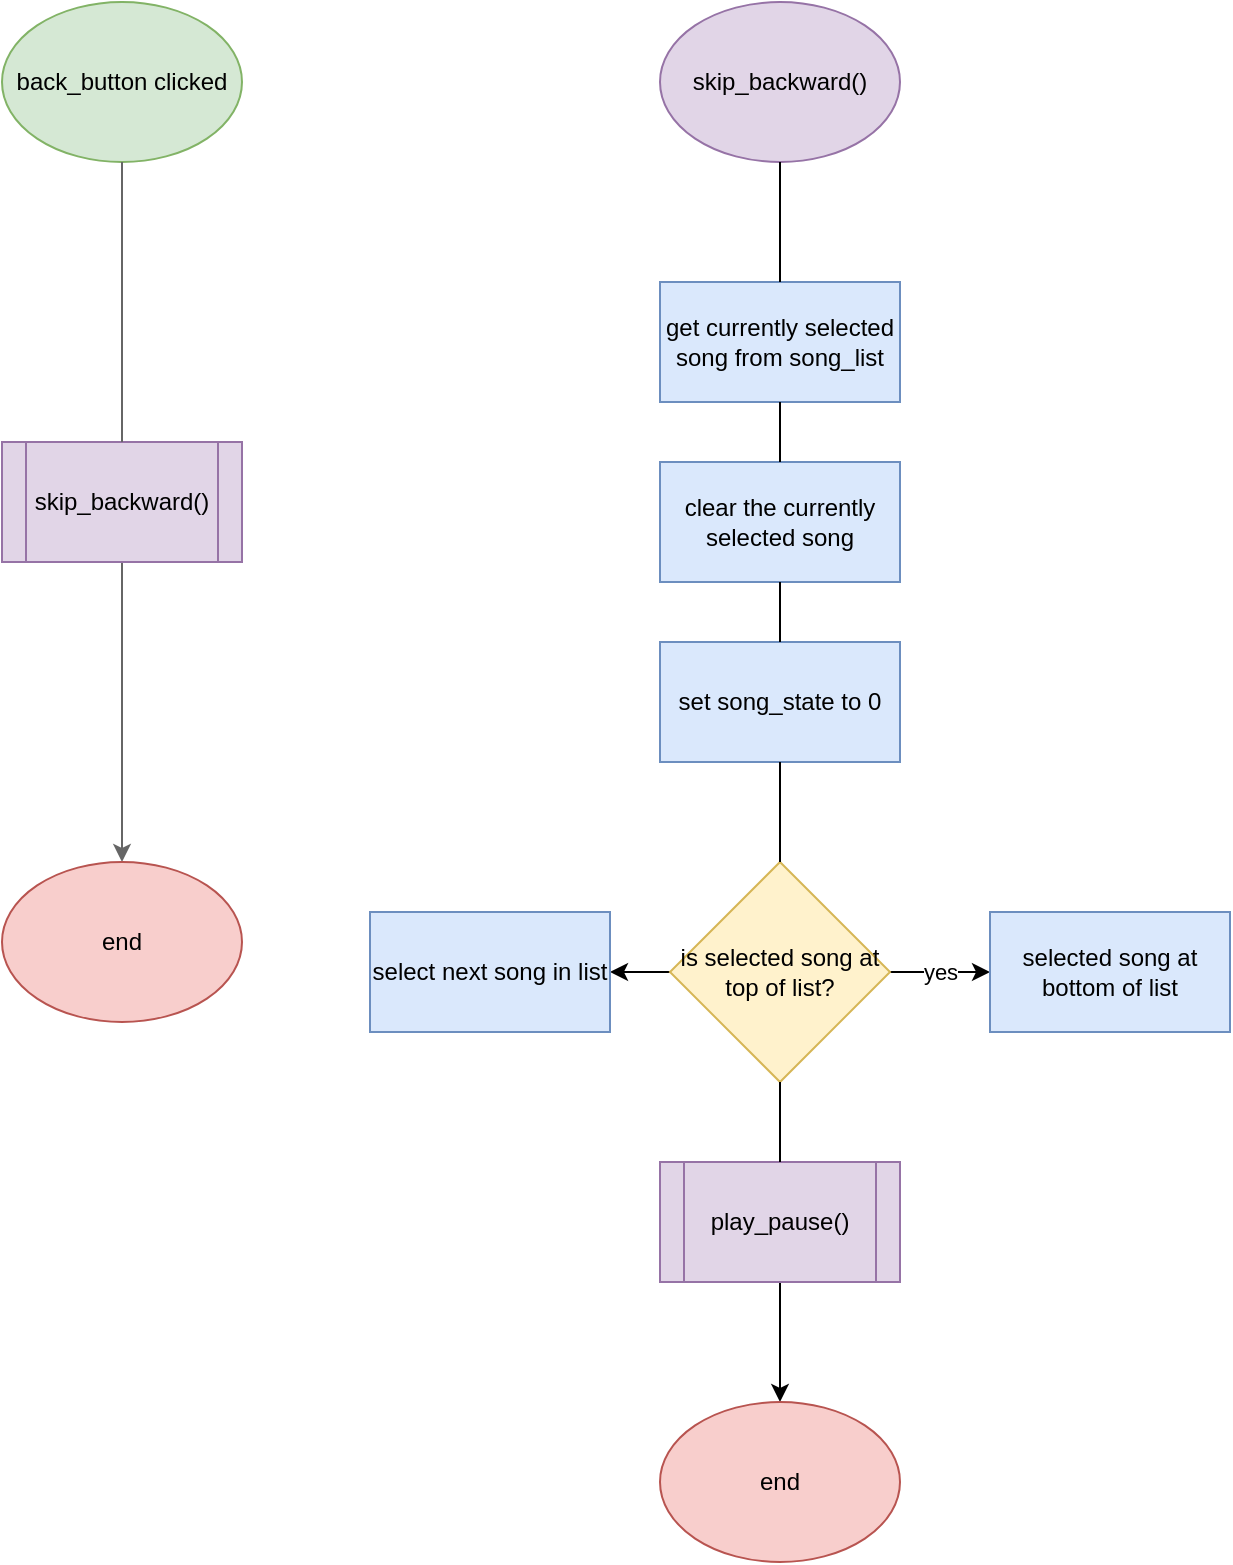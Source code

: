 <mxfile version="15.8.7" type="device"><diagram id="Xpgq0y_sssDwVXOgzy_S" name="Page-1"><mxGraphModel dx="1122" dy="857" grid="1" gridSize="10" guides="1" tooltips="1" connect="1" arrows="1" fold="1" page="1" pageScale="1" pageWidth="850" pageHeight="1100" math="0" shadow="0"><root><mxCell id="0"/><mxCell id="1" parent="0"/><mxCell id="Q9m71ry6QSolzqUdDxkN-3" style="edgeStyle=orthogonalEdgeStyle;rounded=0;orthogonalLoop=1;jettySize=auto;html=1;exitX=0.5;exitY=1;exitDx=0;exitDy=0;entryX=0.5;entryY=0;entryDx=0;entryDy=0;fillColor=#f5f5f5;strokeColor=#666666;startArrow=none;" edge="1" parent="1" source="Q9m71ry6QSolzqUdDxkN-4" target="Q9m71ry6QSolzqUdDxkN-2"><mxGeometry relative="1" as="geometry"/></mxCell><mxCell id="Q9m71ry6QSolzqUdDxkN-1" value="back_button clicked" style="ellipse;whiteSpace=wrap;html=1;fillColor=#d5e8d4;strokeColor=#82b366;" vertex="1" parent="1"><mxGeometry x="60" y="90" width="120" height="80" as="geometry"/></mxCell><mxCell id="Q9m71ry6QSolzqUdDxkN-2" value="end" style="ellipse;whiteSpace=wrap;html=1;fillColor=#f8cecc;strokeColor=#b85450;" vertex="1" parent="1"><mxGeometry x="60" y="520" width="120" height="80" as="geometry"/></mxCell><mxCell id="Q9m71ry6QSolzqUdDxkN-4" value="skip_backward()" style="shape=process;whiteSpace=wrap;html=1;backgroundOutline=1;fillColor=#e1d5e7;strokeColor=#9673a6;" vertex="1" parent="1"><mxGeometry x="60" y="310" width="120" height="60" as="geometry"/></mxCell><mxCell id="Q9m71ry6QSolzqUdDxkN-5" value="" style="edgeStyle=orthogonalEdgeStyle;rounded=0;orthogonalLoop=1;jettySize=auto;html=1;exitX=0.5;exitY=1;exitDx=0;exitDy=0;entryX=0.5;entryY=0;entryDx=0;entryDy=0;fillColor=#f5f5f5;strokeColor=#666666;endArrow=none;" edge="1" parent="1" source="Q9m71ry6QSolzqUdDxkN-1" target="Q9m71ry6QSolzqUdDxkN-4"><mxGeometry relative="1" as="geometry"><mxPoint x="120" y="170" as="sourcePoint"/><mxPoint x="120" y="520" as="targetPoint"/></mxGeometry></mxCell><mxCell id="Q9m71ry6QSolzqUdDxkN-9" style="edgeStyle=orthogonalEdgeStyle;rounded=0;orthogonalLoop=1;jettySize=auto;html=1;exitX=0.5;exitY=1;exitDx=0;exitDy=0;startArrow=none;" edge="1" parent="1" source="Q9m71ry6QSolzqUdDxkN-15" target="Q9m71ry6QSolzqUdDxkN-8"><mxGeometry relative="1" as="geometry"/></mxCell><mxCell id="Q9m71ry6QSolzqUdDxkN-6" value="skip_backward()" style="ellipse;whiteSpace=wrap;html=1;fillColor=#e1d5e7;strokeColor=#9673a6;" vertex="1" parent="1"><mxGeometry x="389" y="90" width="120" height="80" as="geometry"/></mxCell><mxCell id="Q9m71ry6QSolzqUdDxkN-8" value="end" style="ellipse;whiteSpace=wrap;html=1;fillColor=#f8cecc;strokeColor=#b85450;" vertex="1" parent="1"><mxGeometry x="389" y="790" width="120" height="80" as="geometry"/></mxCell><mxCell id="Q9m71ry6QSolzqUdDxkN-7" value="get currently selected song from song_list" style="rounded=0;whiteSpace=wrap;html=1;fillColor=#dae8fc;strokeColor=#6c8ebf;" vertex="1" parent="1"><mxGeometry x="389" y="230" width="120" height="60" as="geometry"/></mxCell><mxCell id="Q9m71ry6QSolzqUdDxkN-10" value="" style="edgeStyle=orthogonalEdgeStyle;rounded=0;orthogonalLoop=1;jettySize=auto;html=1;exitX=0.5;exitY=1;exitDx=0;exitDy=0;endArrow=none;" edge="1" parent="1" source="Q9m71ry6QSolzqUdDxkN-6" target="Q9m71ry6QSolzqUdDxkN-7"><mxGeometry relative="1" as="geometry"><mxPoint x="449" y="170" as="sourcePoint"/><mxPoint x="449" y="600" as="targetPoint"/></mxGeometry></mxCell><mxCell id="Q9m71ry6QSolzqUdDxkN-11" value="clear the currently selected song" style="rounded=0;whiteSpace=wrap;html=1;fillColor=#dae8fc;strokeColor=#6c8ebf;" vertex="1" parent="1"><mxGeometry x="389" y="320" width="120" height="60" as="geometry"/></mxCell><mxCell id="Q9m71ry6QSolzqUdDxkN-12" value="" style="edgeStyle=orthogonalEdgeStyle;rounded=0;orthogonalLoop=1;jettySize=auto;html=1;exitX=0.5;exitY=1;exitDx=0;exitDy=0;startArrow=none;endArrow=none;" edge="1" parent="1" source="Q9m71ry6QSolzqUdDxkN-7" target="Q9m71ry6QSolzqUdDxkN-11"><mxGeometry relative="1" as="geometry"><mxPoint x="449" y="290" as="sourcePoint"/><mxPoint x="449" y="600" as="targetPoint"/></mxGeometry></mxCell><mxCell id="Q9m71ry6QSolzqUdDxkN-13" value="set song_state to 0" style="rounded=0;whiteSpace=wrap;html=1;fillColor=#dae8fc;strokeColor=#6c8ebf;" vertex="1" parent="1"><mxGeometry x="389" y="410" width="120" height="60" as="geometry"/></mxCell><mxCell id="Q9m71ry6QSolzqUdDxkN-14" value="" style="edgeStyle=orthogonalEdgeStyle;rounded=0;orthogonalLoop=1;jettySize=auto;html=1;exitX=0.5;exitY=1;exitDx=0;exitDy=0;startArrow=none;endArrow=none;" edge="1" parent="1" source="Q9m71ry6QSolzqUdDxkN-11" target="Q9m71ry6QSolzqUdDxkN-13"><mxGeometry relative="1" as="geometry"><mxPoint x="449" y="380" as="sourcePoint"/><mxPoint x="449" y="600" as="targetPoint"/></mxGeometry></mxCell><mxCell id="Q9m71ry6QSolzqUdDxkN-20" value="yes" style="edgeStyle=orthogonalEdgeStyle;rounded=0;orthogonalLoop=1;jettySize=auto;html=1;" edge="1" parent="1" source="Q9m71ry6QSolzqUdDxkN-16" target="Q9m71ry6QSolzqUdDxkN-19"><mxGeometry relative="1" as="geometry"/></mxCell><mxCell id="Q9m71ry6QSolzqUdDxkN-22" value="" style="edgeStyle=orthogonalEdgeStyle;rounded=0;orthogonalLoop=1;jettySize=auto;html=1;" edge="1" parent="1" source="Q9m71ry6QSolzqUdDxkN-16" target="Q9m71ry6QSolzqUdDxkN-21"><mxGeometry relative="1" as="geometry"/></mxCell><mxCell id="Q9m71ry6QSolzqUdDxkN-16" value="is selected song at top of list?" style="rhombus;whiteSpace=wrap;html=1;fillColor=#fff2cc;strokeColor=#d6b656;" vertex="1" parent="1"><mxGeometry x="394" y="520" width="110" height="110" as="geometry"/></mxCell><mxCell id="Q9m71ry6QSolzqUdDxkN-17" value="" style="edgeStyle=orthogonalEdgeStyle;rounded=0;orthogonalLoop=1;jettySize=auto;html=1;exitX=0.5;exitY=1;exitDx=0;exitDy=0;startArrow=none;endArrow=none;" edge="1" parent="1" source="Q9m71ry6QSolzqUdDxkN-13" target="Q9m71ry6QSolzqUdDxkN-16"><mxGeometry relative="1" as="geometry"><mxPoint x="449" y="470" as="sourcePoint"/><mxPoint x="449" y="730" as="targetPoint"/></mxGeometry></mxCell><mxCell id="Q9m71ry6QSolzqUdDxkN-15" value="play_pause()" style="shape=process;whiteSpace=wrap;html=1;backgroundOutline=1;fillColor=#e1d5e7;strokeColor=#9673a6;" vertex="1" parent="1"><mxGeometry x="389" y="670" width="120" height="60" as="geometry"/></mxCell><mxCell id="Q9m71ry6QSolzqUdDxkN-18" value="" style="edgeStyle=orthogonalEdgeStyle;rounded=0;orthogonalLoop=1;jettySize=auto;html=1;exitX=0.5;exitY=1;exitDx=0;exitDy=0;startArrow=none;endArrow=none;" edge="1" parent="1" source="Q9m71ry6QSolzqUdDxkN-16" target="Q9m71ry6QSolzqUdDxkN-15"><mxGeometry relative="1" as="geometry"><mxPoint x="449" y="580" as="sourcePoint"/><mxPoint x="449" y="860" as="targetPoint"/></mxGeometry></mxCell><mxCell id="Q9m71ry6QSolzqUdDxkN-19" value="selected song at bottom of list" style="rounded=0;whiteSpace=wrap;html=1;fillColor=#dae8fc;strokeColor=#6c8ebf;" vertex="1" parent="1"><mxGeometry x="554" y="545" width="120" height="60" as="geometry"/></mxCell><mxCell id="Q9m71ry6QSolzqUdDxkN-21" value="select next song in list" style="rounded=0;whiteSpace=wrap;html=1;fillColor=#dae8fc;strokeColor=#6c8ebf;" vertex="1" parent="1"><mxGeometry x="244" y="545" width="120" height="60" as="geometry"/></mxCell></root></mxGraphModel></diagram></mxfile>